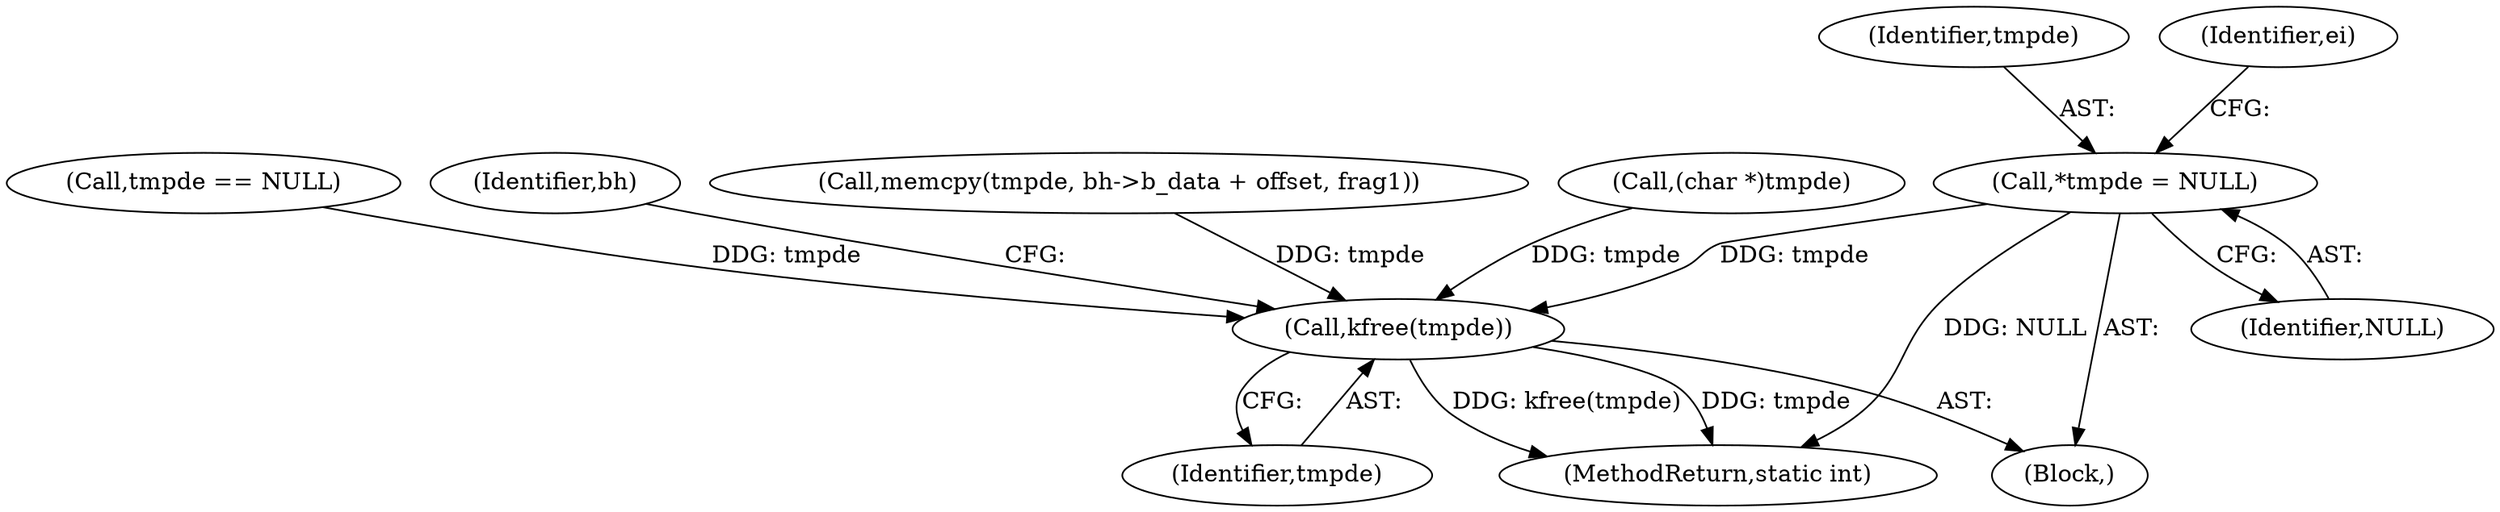 digraph "0_linux_410dd3cf4c9b36f27ed4542ee18b1af5e68645a4_0@pointer" {
"1000144" [label="(Call,*tmpde = NULL)"];
"1000714" [label="(Call,kfree(tmpde))"];
"1000214" [label="(Call,tmpde == NULL)"];
"1000144" [label="(Call,*tmpde = NULL)"];
"1000717" [label="(Identifier,bh)"];
"1000714" [label="(Call,kfree(tmpde))"];
"1000223" [label="(Call,memcpy(tmpde, bh->b_data + offset, frag1))"];
"1000715" [label="(Identifier,tmpde)"];
"1000247" [label="(Call,(char *)tmpde)"];
"1000725" [label="(MethodReturn,static int)"];
"1000146" [label="(Identifier,NULL)"];
"1000145" [label="(Identifier,tmpde)"];
"1000151" [label="(Identifier,ei)"];
"1000114" [label="(Block,)"];
"1000144" -> "1000114"  [label="AST: "];
"1000144" -> "1000146"  [label="CFG: "];
"1000145" -> "1000144"  [label="AST: "];
"1000146" -> "1000144"  [label="AST: "];
"1000151" -> "1000144"  [label="CFG: "];
"1000144" -> "1000725"  [label="DDG: NULL"];
"1000144" -> "1000714"  [label="DDG: tmpde"];
"1000714" -> "1000114"  [label="AST: "];
"1000714" -> "1000715"  [label="CFG: "];
"1000715" -> "1000714"  [label="AST: "];
"1000717" -> "1000714"  [label="CFG: "];
"1000714" -> "1000725"  [label="DDG: kfree(tmpde)"];
"1000714" -> "1000725"  [label="DDG: tmpde"];
"1000214" -> "1000714"  [label="DDG: tmpde"];
"1000223" -> "1000714"  [label="DDG: tmpde"];
"1000247" -> "1000714"  [label="DDG: tmpde"];
}
